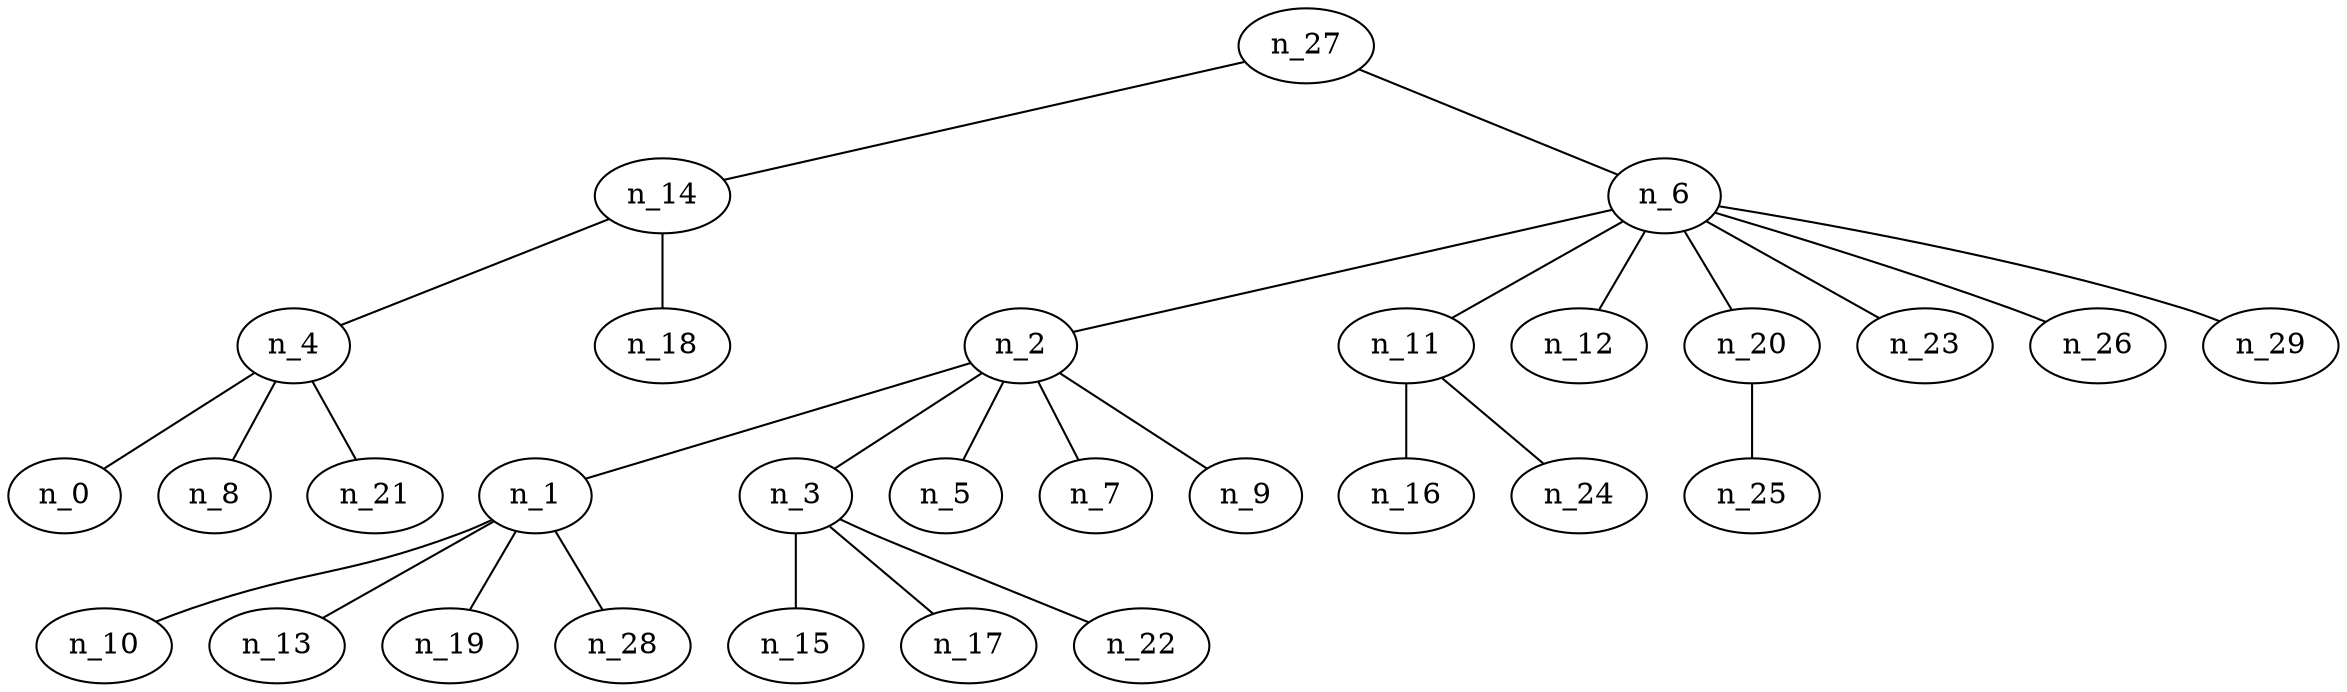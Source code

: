 graph arbol16 {
n_27--n_14
n_27--n_6
n_14--n_4
n_14--n_18
n_6--n_2
n_6--n_11
n_6--n_12
n_6--n_20
n_6--n_23
n_6--n_26
n_6--n_29
n_4--n_0
n_4--n_8
n_4--n_21
n_2--n_1
n_2--n_3
n_2--n_5
n_2--n_7
n_2--n_9
n_11--n_16
n_11--n_24
n_20--n_25
n_1--n_10
n_1--n_13
n_1--n_19
n_1--n_28
n_3--n_15
n_3--n_17
n_3--n_22
}